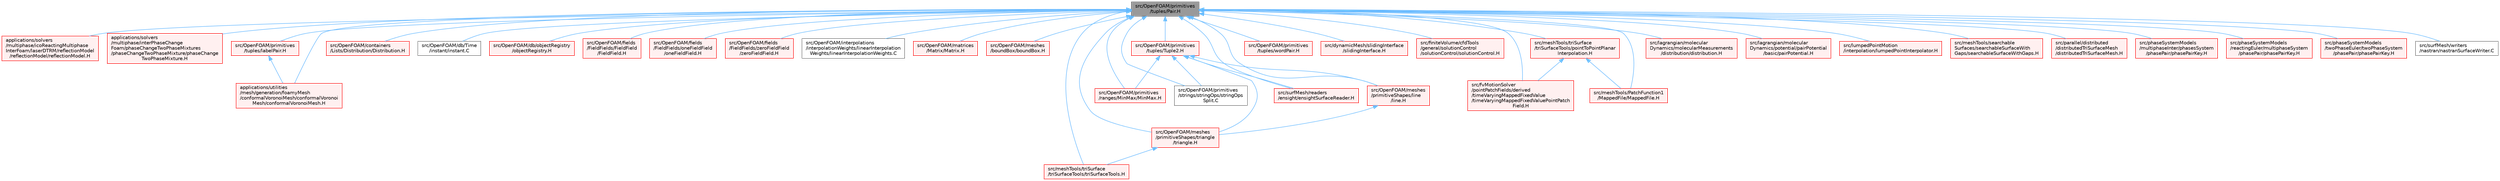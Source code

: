 digraph "src/OpenFOAM/primitives/tuples/Pair.H"
{
 // LATEX_PDF_SIZE
  bgcolor="transparent";
  edge [fontname=Helvetica,fontsize=10,labelfontname=Helvetica,labelfontsize=10];
  node [fontname=Helvetica,fontsize=10,shape=box,height=0.2,width=0.4];
  Node1 [id="Node000001",label="src/OpenFOAM/primitives\l/tuples/Pair.H",height=0.2,width=0.4,color="gray40", fillcolor="grey60", style="filled", fontcolor="black",tooltip=" "];
  Node1 -> Node2 [id="edge1_Node000001_Node000002",dir="back",color="steelblue1",style="solid",tooltip=" "];
  Node2 [id="Node000002",label="applications/solvers\l/multiphase/icoReactingMultiphase\lInterFoam/laserDTRM/reflectionModel\l/reflectionModel/reflectionModel.H",height=0.2,width=0.4,color="red", fillcolor="#FFF0F0", style="filled",URL="$reflectionModel_8H.html",tooltip=" "];
  Node1 -> Node8 [id="edge2_Node000001_Node000008",dir="back",color="steelblue1",style="solid",tooltip=" "];
  Node8 [id="Node000008",label="applications/solvers\l/multiphase/interPhaseChange\lFoam/phaseChangeTwoPhaseMixtures\l/phaseChangeTwoPhaseMixture/phaseChange\lTwoPhaseMixture.H",height=0.2,width=0.4,color="red", fillcolor="#FFF0F0", style="filled",URL="$phaseChangeTwoPhaseMixture_8H.html",tooltip=" "];
  Node1 -> Node12 [id="edge3_Node000001_Node000012",dir="back",color="steelblue1",style="solid",tooltip=" "];
  Node12 [id="Node000012",label="applications/utilities\l/mesh/generation/foamyMesh\l/conformalVoronoiMesh/conformalVoronoi\lMesh/conformalVoronoiMesh.H",height=0.2,width=0.4,color="red", fillcolor="#FFF0F0", style="filled",URL="$conformalVoronoiMesh_8H.html",tooltip=" "];
  Node1 -> Node27 [id="edge4_Node000001_Node000027",dir="back",color="steelblue1",style="solid",tooltip=" "];
  Node27 [id="Node000027",label="src/OpenFOAM/containers\l/Lists/Distribution/Distribution.H",height=0.2,width=0.4,color="red", fillcolor="#FFF0F0", style="filled",URL="$Distribution_8H.html",tooltip=" "];
  Node1 -> Node29 [id="edge5_Node000001_Node000029",dir="back",color="steelblue1",style="solid",tooltip=" "];
  Node29 [id="Node000029",label="src/OpenFOAM/db/Time\l/instant/instant.C",height=0.2,width=0.4,color="grey40", fillcolor="white", style="filled",URL="$instant_8C.html",tooltip=" "];
  Node1 -> Node30 [id="edge6_Node000001_Node000030",dir="back",color="steelblue1",style="solid",tooltip=" "];
  Node30 [id="Node000030",label="src/OpenFOAM/db/objectRegistry\l/objectRegistry.H",height=0.2,width=0.4,color="red", fillcolor="#FFF0F0", style="filled",URL="$objectRegistry_8H.html",tooltip=" "];
  Node1 -> Node4644 [id="edge7_Node000001_Node004644",dir="back",color="steelblue1",style="solid",tooltip=" "];
  Node4644 [id="Node004644",label="src/OpenFOAM/fields\l/FieldFields/FieldField\l/FieldField.H",height=0.2,width=0.4,color="red", fillcolor="#FFF0F0", style="filled",URL="$FieldField_8H.html",tooltip=" "];
  Node1 -> Node4810 [id="edge8_Node000001_Node004810",dir="back",color="steelblue1",style="solid",tooltip=" "];
  Node4810 [id="Node004810",label="src/OpenFOAM/fields\l/FieldFields/oneFieldField\l/oneFieldField.H",height=0.2,width=0.4,color="red", fillcolor="#FFF0F0", style="filled",URL="$oneFieldField_8H.html",tooltip=" "];
  Node1 -> Node4814 [id="edge9_Node000001_Node004814",dir="back",color="steelblue1",style="solid",tooltip=" "];
  Node4814 [id="Node004814",label="src/OpenFOAM/fields\l/FieldFields/zeroFieldField\l/zeroFieldField.H",height=0.2,width=0.4,color="red", fillcolor="#FFF0F0", style="filled",URL="$zeroFieldField_8H.html",tooltip=" "];
  Node1 -> Node4823 [id="edge10_Node000001_Node004823",dir="back",color="steelblue1",style="solid",tooltip=" "];
  Node4823 [id="Node004823",label="src/OpenFOAM/interpolations\l/interpolationWeights/linearInterpolation\lWeights/linearInterpolationWeights.C",height=0.2,width=0.4,color="grey40", fillcolor="white", style="filled",URL="$linearInterpolationWeights_8C.html",tooltip=" "];
  Node1 -> Node4824 [id="edge11_Node000001_Node004824",dir="back",color="steelblue1",style="solid",tooltip=" "];
  Node4824 [id="Node004824",label="src/OpenFOAM/matrices\l/Matrix/Matrix.H",height=0.2,width=0.4,color="red", fillcolor="#FFF0F0", style="filled",URL="$Matrix_8H.html",tooltip=" "];
  Node1 -> Node5532 [id="edge12_Node000001_Node005532",dir="back",color="steelblue1",style="solid",tooltip=" "];
  Node5532 [id="Node005532",label="src/OpenFOAM/meshes\l/boundBox/boundBox.H",height=0.2,width=0.4,color="red", fillcolor="#FFF0F0", style="filled",URL="$boundBox_8H.html",tooltip=" "];
  Node1 -> Node5751 [id="edge13_Node000001_Node005751",dir="back",color="steelblue1",style="solid",tooltip=" "];
  Node5751 [id="Node005751",label="src/OpenFOAM/meshes\l/primitiveShapes/line\l/line.H",height=0.2,width=0.4,color="red", fillcolor="#FFF0F0", style="filled",URL="$line_8H.html",tooltip=" "];
  Node5751 -> Node5598 [id="edge14_Node005751_Node005598",dir="back",color="steelblue1",style="solid",tooltip=" "];
  Node5598 [id="Node005598",label="src/OpenFOAM/meshes\l/primitiveShapes/triangle\l/triangle.H",height=0.2,width=0.4,color="red", fillcolor="#FFF0F0", style="filled",URL="$triangle_8H.html",tooltip=" "];
  Node5598 -> Node5714 [id="edge15_Node005598_Node005714",dir="back",color="steelblue1",style="solid",tooltip=" "];
  Node5714 [id="Node005714",label="src/meshTools/triSurface\l/triSurfaceTools/triSurfaceTools.H",height=0.2,width=0.4,color="red", fillcolor="#FFF0F0", style="filled",URL="$triSurfaceTools_8H.html",tooltip=" "];
  Node1 -> Node5598 [id="edge16_Node000001_Node005598",dir="back",color="steelblue1",style="solid",tooltip=" "];
  Node1 -> Node6208 [id="edge17_Node000001_Node006208",dir="back",color="steelblue1",style="solid",tooltip=" "];
  Node6208 [id="Node006208",label="src/OpenFOAM/primitives\l/ranges/MinMax/MinMax.H",height=0.2,width=0.4,color="red", fillcolor="#FFF0F0", style="filled",URL="$MinMax_8H.html",tooltip=" "];
  Node1 -> Node6776 [id="edge18_Node000001_Node006776",dir="back",color="steelblue1",style="solid",tooltip=" "];
  Node6776 [id="Node006776",label="src/OpenFOAM/primitives\l/strings/stringOps/stringOps\lSplit.C",height=0.2,width=0.4,color="grey40", fillcolor="white", style="filled",URL="$stringOpsSplit_8C.html",tooltip=" "];
  Node1 -> Node6777 [id="edge19_Node000001_Node006777",dir="back",color="steelblue1",style="solid",tooltip=" "];
  Node6777 [id="Node006777",label="src/OpenFOAM/primitives\l/tuples/Tuple2.H",height=0.2,width=0.4,color="red", fillcolor="#FFF0F0", style="filled",URL="$Tuple2_8H.html",tooltip=" "];
  Node6777 -> Node5751 [id="edge20_Node006777_Node005751",dir="back",color="steelblue1",style="solid",tooltip=" "];
  Node6777 -> Node5598 [id="edge21_Node006777_Node005598",dir="back",color="steelblue1",style="solid",tooltip=" "];
  Node6777 -> Node6208 [id="edge22_Node006777_Node006208",dir="back",color="steelblue1",style="solid",tooltip=" "];
  Node6777 -> Node6776 [id="edge23_Node006777_Node006776",dir="back",color="steelblue1",style="solid",tooltip=" "];
  Node6777 -> Node5629 [id="edge24_Node006777_Node005629",dir="back",color="steelblue1",style="solid",tooltip=" "];
  Node5629 [id="Node005629",label="src/surfMesh/readers\l/ensight/ensightSurfaceReader.H",height=0.2,width=0.4,color="red", fillcolor="#FFF0F0", style="filled",URL="$ensightSurfaceReader_8H.html",tooltip=" "];
  Node1 -> Node6843 [id="edge25_Node000001_Node006843",dir="back",color="steelblue1",style="solid",tooltip=" "];
  Node6843 [id="Node006843",label="src/OpenFOAM/primitives\l/tuples/labelPair.H",height=0.2,width=0.4,color="red", fillcolor="#FFF0F0", style="filled",URL="$labelPair_8H.html",tooltip=" "];
  Node6843 -> Node12 [id="edge26_Node006843_Node000012",dir="back",color="steelblue1",style="solid",tooltip=" "];
  Node1 -> Node6994 [id="edge27_Node000001_Node006994",dir="back",color="steelblue1",style="solid",tooltip=" "];
  Node6994 [id="Node006994",label="src/OpenFOAM/primitives\l/tuples/wordPair.H",height=0.2,width=0.4,color="red", fillcolor="#FFF0F0", style="filled",URL="$wordPair_8H.html",tooltip=" "];
  Node1 -> Node5872 [id="edge28_Node000001_Node005872",dir="back",color="steelblue1",style="solid",tooltip=" "];
  Node5872 [id="Node005872",label="src/dynamicMesh/slidingInterface\l/slidingInterface.H",height=0.2,width=0.4,color="red", fillcolor="#FFF0F0", style="filled",URL="$slidingInterface_8H.html",tooltip=" "];
  Node1 -> Node3853 [id="edge29_Node000001_Node003853",dir="back",color="steelblue1",style="solid",tooltip=" "];
  Node3853 [id="Node003853",label="src/finiteVolume/cfdTools\l/general/solutionControl\l/solutionControl/solutionControl.H",height=0.2,width=0.4,color="red", fillcolor="#FFF0F0", style="filled",URL="$solutionControl_8H.html",tooltip=" "];
  Node1 -> Node4340 [id="edge30_Node000001_Node004340",dir="back",color="steelblue1",style="solid",tooltip=" "];
  Node4340 [id="Node004340",label="src/fvMotionSolver\l/pointPatchFields/derived\l/timeVaryingMappedFixedValue\l/timeVaryingMappedFixedValuePointPatch\lField.H",height=0.2,width=0.4,color="red", fillcolor="#FFF0F0", style="filled",URL="$timeVaryingMappedFixedValuePointPatchField_8H.html",tooltip=" "];
  Node1 -> Node6996 [id="edge31_Node000001_Node006996",dir="back",color="steelblue1",style="solid",tooltip=" "];
  Node6996 [id="Node006996",label="src/lagrangian/molecular\lDynamics/molecularMeasurements\l/distribution/distribution.H",height=0.2,width=0.4,color="red", fillcolor="#FFF0F0", style="filled",URL="$distribution_8H.html",tooltip=" "];
  Node1 -> Node6998 [id="edge32_Node000001_Node006998",dir="back",color="steelblue1",style="solid",tooltip=" "];
  Node6998 [id="Node006998",label="src/lagrangian/molecular\lDynamics/potential/pairPotential\l/basic/pairPotential.H",height=0.2,width=0.4,color="red", fillcolor="#FFF0F0", style="filled",URL="$pairPotential_8H.html",tooltip=" "];
  Node1 -> Node5699 [id="edge33_Node000001_Node005699",dir="back",color="steelblue1",style="solid",tooltip=" "];
  Node5699 [id="Node005699",label="src/lumpedPointMotion\l/interpolation/lumpedPointInterpolator.H",height=0.2,width=0.4,color="red", fillcolor="#FFF0F0", style="filled",URL="$lumpedPointInterpolator_8H.html",tooltip=" "];
  Node1 -> Node4378 [id="edge34_Node000001_Node004378",dir="back",color="steelblue1",style="solid",tooltip=" "];
  Node4378 [id="Node004378",label="src/meshTools/PatchFunction1\l/MappedFile/MappedFile.H",height=0.2,width=0.4,color="red", fillcolor="#FFF0F0", style="filled",URL="$MappedFile_8H.html",tooltip=" "];
  Node1 -> Node4576 [id="edge35_Node000001_Node004576",dir="back",color="steelblue1",style="solid",tooltip=" "];
  Node4576 [id="Node004576",label="src/meshTools/searchable\lSurfaces/searchableSurfaceWith\lGaps/searchableSurfaceWithGaps.H",height=0.2,width=0.4,color="red", fillcolor="#FFF0F0", style="filled",URL="$searchableSurfaceWithGaps_8H.html",tooltip=" "];
  Node1 -> Node6315 [id="edge36_Node000001_Node006315",dir="back",color="steelblue1",style="solid",tooltip=" "];
  Node6315 [id="Node006315",label="src/meshTools/triSurface\l/triSurfaceTools/pointToPointPlanar\lInterpolation.H",height=0.2,width=0.4,color="red", fillcolor="#FFF0F0", style="filled",URL="$pointToPointPlanarInterpolation_8H.html",tooltip=" "];
  Node6315 -> Node4340 [id="edge37_Node006315_Node004340",dir="back",color="steelblue1",style="solid",tooltip=" "];
  Node6315 -> Node4378 [id="edge38_Node006315_Node004378",dir="back",color="steelblue1",style="solid",tooltip=" "];
  Node1 -> Node5714 [id="edge39_Node000001_Node005714",dir="back",color="steelblue1",style="solid",tooltip=" "];
  Node1 -> Node4632 [id="edge40_Node000001_Node004632",dir="back",color="steelblue1",style="solid",tooltip=" "];
  Node4632 [id="Node004632",label="src/parallel/distributed\l/distributedTriSurfaceMesh\l/distributedTriSurfaceMesh.H",height=0.2,width=0.4,color="red", fillcolor="#FFF0F0", style="filled",URL="$distributedTriSurfaceMesh_8H.html",tooltip=" "];
  Node1 -> Node7029 [id="edge41_Node000001_Node007029",dir="back",color="steelblue1",style="solid",tooltip=" "];
  Node7029 [id="Node007029",label="src/phaseSystemModels\l/multiphaseInter/phasesSystem\l/phasePair/phasePairKey.H",height=0.2,width=0.4,color="red", fillcolor="#FFF0F0", style="filled",URL="$multiphaseInter_2phasesSystem_2phasePair_2phasePairKey_8H.html",tooltip=" "];
  Node1 -> Node7031 [id="edge42_Node000001_Node007031",dir="back",color="steelblue1",style="solid",tooltip=" "];
  Node7031 [id="Node007031",label="src/phaseSystemModels\l/reactingEuler/multiphaseSystem\l/phasePair/phasePairKey.H",height=0.2,width=0.4,color="red", fillcolor="#FFF0F0", style="filled",URL="$reactingEuler_2multiphaseSystem_2phasePair_2phasePairKey_8H.html",tooltip=" "];
  Node1 -> Node7033 [id="edge43_Node000001_Node007033",dir="back",color="steelblue1",style="solid",tooltip=" "];
  Node7033 [id="Node007033",label="src/phaseSystemModels\l/twoPhaseEuler/twoPhaseSystem\l/phasePair/phasePairKey.H",height=0.2,width=0.4,color="red", fillcolor="#FFF0F0", style="filled",URL="$twoPhaseEuler_2twoPhaseSystem_2phasePair_2phasePairKey_8H.html",tooltip=" "];
  Node1 -> Node5629 [id="edge44_Node000001_Node005629",dir="back",color="steelblue1",style="solid",tooltip=" "];
  Node1 -> Node5976 [id="edge45_Node000001_Node005976",dir="back",color="steelblue1",style="solid",tooltip=" "];
  Node5976 [id="Node005976",label="src/surfMesh/writers\l/nastran/nastranSurfaceWriter.C",height=0.2,width=0.4,color="grey40", fillcolor="white", style="filled",URL="$nastranSurfaceWriter_8C.html",tooltip=" "];
}
